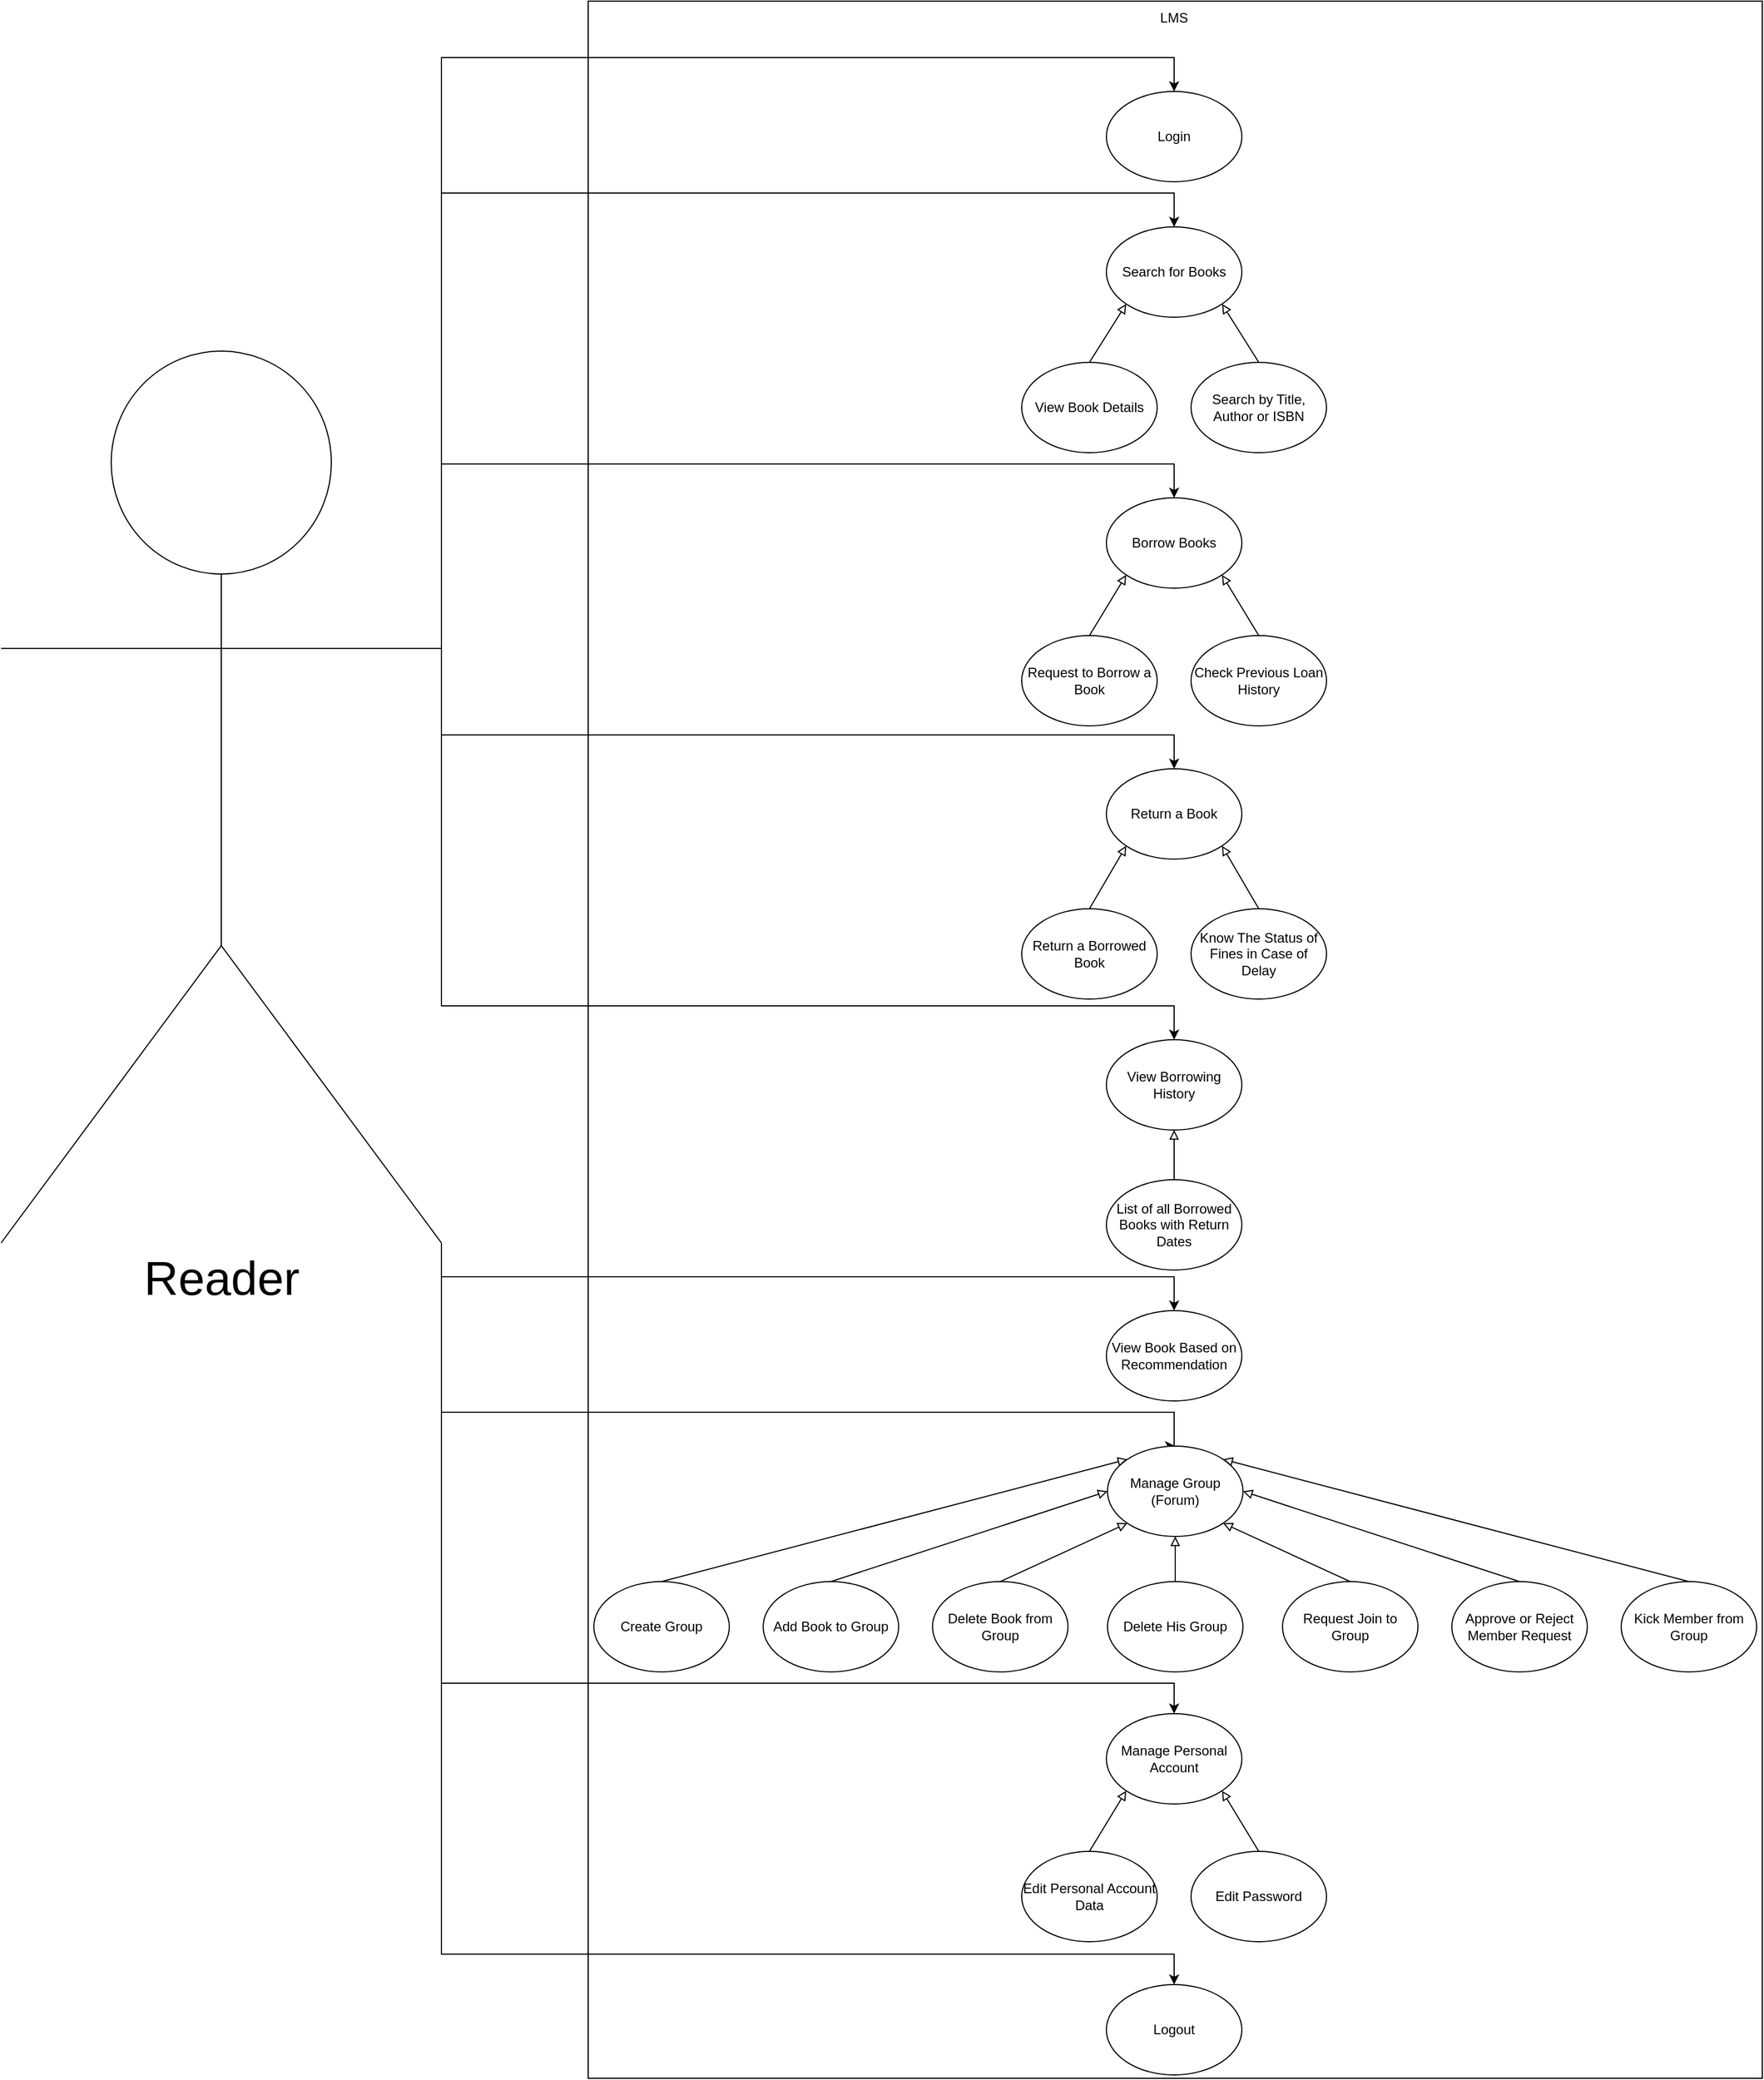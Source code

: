 <mxfile version="24.0.4" type="device">
  <diagram name="Page-1" id="0jMz_-cW_84kUPNI5Be5">
    <mxGraphModel dx="4350" dy="2070" grid="1" gridSize="10" guides="1" tooltips="1" connect="1" arrows="1" fold="1" page="1" pageScale="1" pageWidth="850" pageHeight="1100" math="0" shadow="0">
      <root>
        <mxCell id="0" />
        <mxCell id="1" parent="0" />
        <mxCell id="rwfCNAX4o9cNVtw4489R-1" value="" style="rounded=0;whiteSpace=wrap;html=1;fontSize=12;" parent="1" vertex="1">
          <mxGeometry x="-190" width="1040" height="1840" as="geometry" />
        </mxCell>
        <mxCell id="WxxNGjfml7JEy1HpZVWg-34" style="edgeStyle=orthogonalEdgeStyle;rounded=0;orthogonalLoop=1;jettySize=auto;html=1;exitX=1;exitY=1;exitDx=0;exitDy=0;exitPerimeter=0;entryX=0.5;entryY=0;entryDx=0;entryDy=0;fontSize=12;" parent="1" source="rwfCNAX4o9cNVtw4489R-2" target="WxxNGjfml7JEy1HpZVWg-17" edge="1">
          <mxGeometry relative="1" as="geometry">
            <Array as="points">
              <mxPoint x="-320" y="1130" />
              <mxPoint x="329" y="1130" />
            </Array>
          </mxGeometry>
        </mxCell>
        <mxCell id="WxxNGjfml7JEy1HpZVWg-35" style="edgeStyle=orthogonalEdgeStyle;rounded=0;orthogonalLoop=1;jettySize=auto;html=1;exitX=1;exitY=1;exitDx=0;exitDy=0;exitPerimeter=0;entryX=0.5;entryY=0;entryDx=0;entryDy=0;fontSize=12;" parent="1" source="rwfCNAX4o9cNVtw4489R-2" target="OdSCFhlOYcghcNEiFsWY-20" edge="1">
          <mxGeometry relative="1" as="geometry">
            <Array as="points">
              <mxPoint x="-320" y="1250" />
              <mxPoint x="329" y="1250" />
            </Array>
            <mxPoint x="329" y="1290" as="targetPoint" />
          </mxGeometry>
        </mxCell>
        <mxCell id="rwfCNAX4o9cNVtw4489R-2" value="&lt;font style=&quot;font-size: 42px;&quot;&gt;Reader&lt;/font&gt;" style="shape=umlActor;verticalLabelPosition=bottom;verticalAlign=top;html=1;outlineConnect=0;fontSize=12;" parent="1" vertex="1">
          <mxGeometry x="-710" y="310" width="390" height="790" as="geometry" />
        </mxCell>
        <mxCell id="rwfCNAX4o9cNVtw4489R-3" value="LMS" style="text;html=1;align=center;verticalAlign=middle;whiteSpace=wrap;rounded=0;fontSize=12;" parent="1" vertex="1">
          <mxGeometry x="299" width="60" height="30" as="geometry" />
        </mxCell>
        <mxCell id="rwfCNAX4o9cNVtw4489R-5" value="Search for Books" style="ellipse;whiteSpace=wrap;html=1;fontSize=12;" parent="1" vertex="1">
          <mxGeometry x="269" y="200" width="120" height="80" as="geometry" />
        </mxCell>
        <mxCell id="rwfCNAX4o9cNVtw4489R-6" value="Search by Title, Author or ISBN" style="ellipse;whiteSpace=wrap;html=1;fontSize=12;" parent="1" vertex="1">
          <mxGeometry x="344" y="320" width="120" height="80" as="geometry" />
        </mxCell>
        <mxCell id="rwfCNAX4o9cNVtw4489R-7" value="View Book Details" style="ellipse;whiteSpace=wrap;html=1;fontSize=12;" parent="1" vertex="1">
          <mxGeometry x="194" y="320" width="120" height="80" as="geometry" />
        </mxCell>
        <mxCell id="rwfCNAX4o9cNVtw4489R-8" value="Borrow Books" style="ellipse;whiteSpace=wrap;html=1;fontSize=12;" parent="1" vertex="1">
          <mxGeometry x="269" y="440" width="120" height="80" as="geometry" />
        </mxCell>
        <mxCell id="rwfCNAX4o9cNVtw4489R-9" value="" style="endArrow=none;html=1;rounded=0;exitX=0;exitY=1;exitDx=0;exitDy=0;entryX=0.5;entryY=0;entryDx=0;entryDy=0;endFill=0;startArrow=block;startFill=0;fontSize=12;" parent="1" source="rwfCNAX4o9cNVtw4489R-5" target="rwfCNAX4o9cNVtw4489R-7" edge="1">
          <mxGeometry width="50" height="50" relative="1" as="geometry">
            <mxPoint x="289" y="20" as="sourcePoint" />
            <mxPoint x="124" y="100" as="targetPoint" />
          </mxGeometry>
        </mxCell>
        <mxCell id="rwfCNAX4o9cNVtw4489R-10" value="" style="edgeLabel;html=1;align=center;verticalAlign=middle;resizable=0;points=[];fontSize=12;" parent="rwfCNAX4o9cNVtw4489R-9" vertex="1" connectable="0">
          <mxGeometry x="0.137" relative="1" as="geometry">
            <mxPoint as="offset" />
          </mxGeometry>
        </mxCell>
        <mxCell id="rwfCNAX4o9cNVtw4489R-11" value="" style="endArrow=none;html=1;rounded=0;exitX=1;exitY=1;exitDx=0;exitDy=0;entryX=0.5;entryY=0;entryDx=0;entryDy=0;endFill=0;startArrow=block;startFill=0;fontSize=12;" parent="1" source="rwfCNAX4o9cNVtw4489R-5" target="rwfCNAX4o9cNVtw4489R-6" edge="1">
          <mxGeometry width="50" height="50" relative="1" as="geometry">
            <mxPoint x="309" y="40" as="sourcePoint" />
            <mxPoint x="144" y="120" as="targetPoint" />
          </mxGeometry>
        </mxCell>
        <mxCell id="rwfCNAX4o9cNVtw4489R-12" value="" style="edgeLabel;html=1;align=center;verticalAlign=middle;resizable=0;points=[];fontSize=12;" parent="rwfCNAX4o9cNVtw4489R-11" vertex="1" connectable="0">
          <mxGeometry x="0.14" relative="1" as="geometry">
            <mxPoint as="offset" />
          </mxGeometry>
        </mxCell>
        <mxCell id="rwfCNAX4o9cNVtw4489R-13" value="View Borrowing History" style="ellipse;whiteSpace=wrap;html=1;fontSize=12;" parent="1" vertex="1">
          <mxGeometry x="269" y="920" width="120" height="80" as="geometry" />
        </mxCell>
        <mxCell id="rwfCNAX4o9cNVtw4489R-14" value="Return a Book" style="ellipse;whiteSpace=wrap;html=1;fontSize=12;" parent="1" vertex="1">
          <mxGeometry x="269" y="680" width="120" height="80" as="geometry" />
        </mxCell>
        <mxCell id="rwfCNAX4o9cNVtw4489R-15" value="Login" style="ellipse;whiteSpace=wrap;html=1;fontSize=12;" parent="1" vertex="1">
          <mxGeometry x="269" y="80" width="120" height="80" as="geometry" />
        </mxCell>
        <mxCell id="rwfCNAX4o9cNVtw4489R-23" value="List of all Borrowed Books with Return Dates" style="ellipse;whiteSpace=wrap;html=1;fontSize=12;" parent="1" vertex="1">
          <mxGeometry x="269" y="1044" width="120" height="80" as="geometry" />
        </mxCell>
        <mxCell id="rwfCNAX4o9cNVtw4489R-37" value="Manage Personal Account" style="ellipse;whiteSpace=wrap;html=1;fontSize=12;" parent="1" vertex="1">
          <mxGeometry x="269" y="1517" width="120" height="80" as="geometry" />
        </mxCell>
        <mxCell id="rwfCNAX4o9cNVtw4489R-55" value="" style="endArrow=none;html=1;rounded=0;exitX=0.5;exitY=1;exitDx=0;exitDy=0;entryX=0.5;entryY=0;entryDx=0;entryDy=0;edgeStyle=orthogonalEdgeStyle;curved=1;endFill=0;startArrow=block;startFill=0;fontSize=12;" parent="1" source="rwfCNAX4o9cNVtw4489R-13" target="rwfCNAX4o9cNVtw4489R-23" edge="1">
          <mxGeometry width="50" height="50" relative="1" as="geometry">
            <mxPoint x="329" y="1002" as="sourcePoint" />
            <mxPoint x="154" y="854" as="targetPoint" />
          </mxGeometry>
        </mxCell>
        <mxCell id="rwfCNAX4o9cNVtw4489R-56" value="" style="edgeLabel;html=1;align=center;verticalAlign=middle;resizable=0;points=[];fontSize=12;" parent="rwfCNAX4o9cNVtw4489R-55" vertex="1" connectable="0">
          <mxGeometry x="-0.055" y="-1" relative="1" as="geometry">
            <mxPoint as="offset" />
          </mxGeometry>
        </mxCell>
        <mxCell id="rwfCNAX4o9cNVtw4489R-59" value="" style="endArrow=classic;html=1;rounded=0;entryX=0.5;entryY=0;entryDx=0;entryDy=0;edgeStyle=orthogonalEdgeStyle;exitX=1;exitY=0.333;exitDx=0;exitDy=0;exitPerimeter=0;fontSize=12;" parent="1" source="rwfCNAX4o9cNVtw4489R-2" target="rwfCNAX4o9cNVtw4489R-15" edge="1">
          <mxGeometry width="50" height="50" relative="1" as="geometry">
            <mxPoint x="-310" y="280" as="sourcePoint" />
            <mxPoint x="20" y="770" as="targetPoint" />
            <Array as="points">
              <mxPoint x="-320" y="50" />
              <mxPoint x="329" y="50" />
            </Array>
          </mxGeometry>
        </mxCell>
        <mxCell id="rwfCNAX4o9cNVtw4489R-61" value="" style="endArrow=classic;html=1;rounded=0;entryX=0.5;entryY=0;entryDx=0;entryDy=0;exitX=1;exitY=0.333;exitDx=0;exitDy=0;exitPerimeter=0;edgeStyle=orthogonalEdgeStyle;fontSize=12;" parent="1" source="rwfCNAX4o9cNVtw4489R-2" target="rwfCNAX4o9cNVtw4489R-5" edge="1">
          <mxGeometry width="50" height="50" relative="1" as="geometry">
            <mxPoint x="-270" y="840" as="sourcePoint" />
            <mxPoint x="175" y="100" as="targetPoint" />
            <Array as="points">
              <mxPoint x="-320" y="170" />
              <mxPoint x="329" y="170" />
            </Array>
          </mxGeometry>
        </mxCell>
        <mxCell id="rwfCNAX4o9cNVtw4489R-62" value="" style="endArrow=classic;html=1;rounded=0;entryX=0.5;entryY=0;entryDx=0;entryDy=0;exitX=1;exitY=0.333;exitDx=0;exitDy=0;exitPerimeter=0;edgeStyle=orthogonalEdgeStyle;fontSize=12;" parent="1" source="rwfCNAX4o9cNVtw4489R-2" target="rwfCNAX4o9cNVtw4489R-8" edge="1">
          <mxGeometry width="50" height="50" relative="1" as="geometry">
            <mxPoint x="-250" y="910" as="sourcePoint" />
            <mxPoint x="185" y="110" as="targetPoint" />
            <Array as="points">
              <mxPoint x="-320" y="410" />
              <mxPoint x="329" y="410" />
            </Array>
          </mxGeometry>
        </mxCell>
        <mxCell id="rwfCNAX4o9cNVtw4489R-63" value="" style="endArrow=classic;html=1;rounded=0;entryX=0.5;entryY=0;entryDx=0;entryDy=0;exitX=1;exitY=0.333;exitDx=0;exitDy=0;exitPerimeter=0;edgeStyle=orthogonalEdgeStyle;fontSize=12;" parent="1" source="rwfCNAX4o9cNVtw4489R-2" target="rwfCNAX4o9cNVtw4489R-14" edge="1">
          <mxGeometry width="50" height="50" relative="1" as="geometry">
            <mxPoint x="-250" y="1040" as="sourcePoint" />
            <mxPoint x="225" y="280" as="targetPoint" />
            <Array as="points">
              <mxPoint x="-320" y="650" />
              <mxPoint x="329" y="650" />
            </Array>
          </mxGeometry>
        </mxCell>
        <mxCell id="rwfCNAX4o9cNVtw4489R-64" value="" style="endArrow=classic;html=1;rounded=0;entryX=0.5;entryY=0;entryDx=0;entryDy=0;exitX=1;exitY=0.333;exitDx=0;exitDy=0;exitPerimeter=0;edgeStyle=orthogonalEdgeStyle;fontSize=12;" parent="1" target="rwfCNAX4o9cNVtw4489R-13" edge="1" source="rwfCNAX4o9cNVtw4489R-2">
          <mxGeometry width="50" height="50" relative="1" as="geometry">
            <mxPoint x="-208" y="608.333" as="sourcePoint" />
            <mxPoint x="237" y="330" as="targetPoint" />
            <Array as="points">
              <mxPoint x="-320" y="890" />
              <mxPoint x="329" y="890" />
            </Array>
          </mxGeometry>
        </mxCell>
        <mxCell id="rwfCNAX4o9cNVtw4489R-65" value="" style="endArrow=classic;html=1;rounded=0;entryX=0.5;entryY=0;entryDx=0;entryDy=0;exitX=1;exitY=1;exitDx=0;exitDy=0;exitPerimeter=0;edgeStyle=orthogonalEdgeStyle;fontSize=12;" parent="1" target="rwfCNAX4o9cNVtw4489R-37" edge="1" source="rwfCNAX4o9cNVtw4489R-2">
          <mxGeometry width="50" height="50" relative="1" as="geometry">
            <mxPoint x="-209" y="608.333" as="sourcePoint" />
            <mxPoint x="238.5" y="390" as="targetPoint" />
            <Array as="points">
              <mxPoint x="-320" y="1490" />
              <mxPoint x="329" y="1490" />
            </Array>
          </mxGeometry>
        </mxCell>
        <mxCell id="rwfCNAX4o9cNVtw4489R-69" value="Check Previous Loan History" style="ellipse;whiteSpace=wrap;html=1;fontSize=12;" parent="1" vertex="1">
          <mxGeometry x="344" y="562" width="120" height="80" as="geometry" />
        </mxCell>
        <mxCell id="rwfCNAX4o9cNVtw4489R-70" value="Request to Borrow a Book" style="ellipse;whiteSpace=wrap;html=1;fontSize=12;" parent="1" vertex="1">
          <mxGeometry x="194" y="562" width="120" height="80" as="geometry" />
        </mxCell>
        <mxCell id="rwfCNAX4o9cNVtw4489R-71" value="" style="endArrow=none;html=1;rounded=0;exitX=0;exitY=1;exitDx=0;exitDy=0;entryX=0.5;entryY=0;entryDx=0;entryDy=0;endFill=0;startArrow=block;startFill=0;fontSize=12;" parent="1" source="rwfCNAX4o9cNVtw4489R-8" target="rwfCNAX4o9cNVtw4489R-70" edge="1">
          <mxGeometry width="50" height="50" relative="1" as="geometry">
            <mxPoint x="287" y="510" as="sourcePoint" />
            <mxPoint x="124" y="342" as="targetPoint" />
          </mxGeometry>
        </mxCell>
        <mxCell id="rwfCNAX4o9cNVtw4489R-72" value="" style="edgeLabel;html=1;align=center;verticalAlign=middle;resizable=0;points=[];fontSize=12;" parent="rwfCNAX4o9cNVtw4489R-71" vertex="1" connectable="0">
          <mxGeometry x="0.137" relative="1" as="geometry">
            <mxPoint as="offset" />
          </mxGeometry>
        </mxCell>
        <mxCell id="rwfCNAX4o9cNVtw4489R-73" value="" style="endArrow=none;html=1;rounded=0;exitX=1;exitY=1;exitDx=0;exitDy=0;entryX=0.5;entryY=0;entryDx=0;entryDy=0;endFill=0;startArrow=block;startFill=0;fontSize=12;" parent="1" source="rwfCNAX4o9cNVtw4489R-8" target="rwfCNAX4o9cNVtw4489R-69" edge="1">
          <mxGeometry width="50" height="50" relative="1" as="geometry">
            <mxPoint x="371" y="510" as="sourcePoint" />
            <mxPoint x="144" y="362" as="targetPoint" />
          </mxGeometry>
        </mxCell>
        <mxCell id="rwfCNAX4o9cNVtw4489R-74" value="" style="edgeLabel;html=1;align=center;verticalAlign=middle;resizable=0;points=[];fontSize=12;" parent="rwfCNAX4o9cNVtw4489R-73" vertex="1" connectable="0">
          <mxGeometry x="0.14" relative="1" as="geometry">
            <mxPoint as="offset" />
          </mxGeometry>
        </mxCell>
        <mxCell id="rwfCNAX4o9cNVtw4489R-75" value="Know The Status of Fines in Case of Delay" style="ellipse;whiteSpace=wrap;html=1;fontSize=12;" parent="1" vertex="1">
          <mxGeometry x="344" y="804" width="120" height="80" as="geometry" />
        </mxCell>
        <mxCell id="rwfCNAX4o9cNVtw4489R-76" value="Return a Borrowed Book" style="ellipse;whiteSpace=wrap;html=1;fontSize=12;" parent="1" vertex="1">
          <mxGeometry x="194" y="804" width="120" height="80" as="geometry" />
        </mxCell>
        <mxCell id="rwfCNAX4o9cNVtw4489R-77" value="" style="endArrow=none;html=1;rounded=0;exitX=0;exitY=1;exitDx=0;exitDy=0;entryX=0.5;entryY=0;entryDx=0;entryDy=0;endFill=0;startArrow=block;startFill=0;fontSize=12;" parent="1" source="rwfCNAX4o9cNVtw4489R-14" target="rwfCNAX4o9cNVtw4489R-76" edge="1">
          <mxGeometry width="50" height="50" relative="1" as="geometry">
            <mxPoint x="287" y="750" as="sourcePoint" />
            <mxPoint x="124" y="584" as="targetPoint" />
          </mxGeometry>
        </mxCell>
        <mxCell id="rwfCNAX4o9cNVtw4489R-78" value="" style="edgeLabel;html=1;align=center;verticalAlign=middle;resizable=0;points=[];fontSize=12;" parent="rwfCNAX4o9cNVtw4489R-77" vertex="1" connectable="0">
          <mxGeometry x="0.137" relative="1" as="geometry">
            <mxPoint as="offset" />
          </mxGeometry>
        </mxCell>
        <mxCell id="rwfCNAX4o9cNVtw4489R-79" value="" style="endArrow=none;html=1;rounded=0;exitX=1;exitY=1;exitDx=0;exitDy=0;entryX=0.5;entryY=0;entryDx=0;entryDy=0;endFill=0;startArrow=block;startFill=0;fontSize=12;" parent="1" source="rwfCNAX4o9cNVtw4489R-14" target="rwfCNAX4o9cNVtw4489R-75" edge="1">
          <mxGeometry width="50" height="50" relative="1" as="geometry">
            <mxPoint x="371" y="750" as="sourcePoint" />
            <mxPoint x="144" y="604" as="targetPoint" />
          </mxGeometry>
        </mxCell>
        <mxCell id="rwfCNAX4o9cNVtw4489R-80" value="" style="edgeLabel;html=1;align=center;verticalAlign=middle;resizable=0;points=[];fontSize=12;" parent="rwfCNAX4o9cNVtw4489R-79" vertex="1" connectable="0">
          <mxGeometry x="0.14" relative="1" as="geometry">
            <mxPoint as="offset" />
          </mxGeometry>
        </mxCell>
        <mxCell id="rwfCNAX4o9cNVtw4489R-81" value="Edit Password" style="ellipse;whiteSpace=wrap;html=1;fontSize=12;" parent="1" vertex="1">
          <mxGeometry x="344" y="1639" width="120" height="80" as="geometry" />
        </mxCell>
        <mxCell id="rwfCNAX4o9cNVtw4489R-82" value="Edit Personal Account Data" style="ellipse;whiteSpace=wrap;html=1;fontSize=12;" parent="1" vertex="1">
          <mxGeometry x="194" y="1639" width="120" height="80" as="geometry" />
        </mxCell>
        <mxCell id="rwfCNAX4o9cNVtw4489R-83" value="" style="endArrow=none;html=1;rounded=0;exitX=1;exitY=1;exitDx=0;exitDy=0;entryX=0.5;entryY=0;entryDx=0;entryDy=0;endFill=0;startArrow=block;startFill=0;fontSize=12;" parent="1" source="rwfCNAX4o9cNVtw4489R-37" target="rwfCNAX4o9cNVtw4489R-81" edge="1">
          <mxGeometry width="50" height="50" relative="1" as="geometry">
            <mxPoint x="371" y="1587" as="sourcePoint" />
            <mxPoint x="114" y="1409" as="targetPoint" />
          </mxGeometry>
        </mxCell>
        <mxCell id="rwfCNAX4o9cNVtw4489R-84" value="" style="edgeLabel;html=1;align=center;verticalAlign=middle;resizable=0;points=[];fontSize=12;" parent="rwfCNAX4o9cNVtw4489R-83" vertex="1" connectable="0">
          <mxGeometry x="0.117" y="1" relative="1" as="geometry">
            <mxPoint as="offset" />
          </mxGeometry>
        </mxCell>
        <mxCell id="rwfCNAX4o9cNVtw4489R-85" value="" style="endArrow=none;html=1;rounded=0;exitX=0;exitY=1;exitDx=0;exitDy=0;entryX=0.5;entryY=0;entryDx=0;entryDy=0;endFill=0;startArrow=block;startFill=0;fontSize=12;" parent="1" source="rwfCNAX4o9cNVtw4489R-37" target="rwfCNAX4o9cNVtw4489R-82" edge="1">
          <mxGeometry width="50" height="50" relative="1" as="geometry">
            <mxPoint x="287" y="1587" as="sourcePoint" />
            <mxPoint x="124" y="1419" as="targetPoint" />
          </mxGeometry>
        </mxCell>
        <mxCell id="rwfCNAX4o9cNVtw4489R-86" value="" style="edgeLabel;html=1;align=center;verticalAlign=middle;resizable=0;points=[];fontSize=12;" parent="rwfCNAX4o9cNVtw4489R-85" vertex="1" connectable="0">
          <mxGeometry x="0.147" y="-1" relative="1" as="geometry">
            <mxPoint as="offset" />
          </mxGeometry>
        </mxCell>
        <mxCell id="rwfCNAX4o9cNVtw4489R-87" value="Logout" style="ellipse;whiteSpace=wrap;html=1;fontSize=12;" parent="1" vertex="1">
          <mxGeometry x="269" y="1757" width="120" height="80" as="geometry" />
        </mxCell>
        <mxCell id="rwfCNAX4o9cNVtw4489R-88" value="" style="endArrow=classic;html=1;rounded=0;entryX=0.5;entryY=0;entryDx=0;entryDy=0;exitX=1;exitY=1;exitDx=0;exitDy=0;exitPerimeter=0;edgeStyle=orthogonalEdgeStyle;fontSize=12;" parent="1" target="rwfCNAX4o9cNVtw4489R-87" edge="1" source="rwfCNAX4o9cNVtw4489R-2">
          <mxGeometry width="50" height="50" relative="1" as="geometry">
            <mxPoint x="-208" y="1135" as="sourcePoint" />
            <mxPoint x="-103" y="170" as="targetPoint" />
            <Array as="points">
              <mxPoint x="-320" y="1730" />
              <mxPoint x="329" y="1730" />
            </Array>
          </mxGeometry>
        </mxCell>
        <mxCell id="WxxNGjfml7JEy1HpZVWg-17" value="View Book Based on Recommendation" style="ellipse;whiteSpace=wrap;html=1;fontSize=12;" parent="1" vertex="1">
          <mxGeometry x="269" y="1160" width="120" height="80" as="geometry" />
        </mxCell>
        <mxCell id="OdSCFhlOYcghcNEiFsWY-20" value="&lt;span style=&quot;font-size: 12px;&quot;&gt;Manage Group (Forum)&lt;/span&gt;" style="ellipse;whiteSpace=wrap;html=1;fontSize=12;" vertex="1" parent="1">
          <mxGeometry x="270" y="1280" width="120" height="80" as="geometry" />
        </mxCell>
        <mxCell id="OdSCFhlOYcghcNEiFsWY-21" value="&lt;span style=&quot;font-size: 12px;&quot;&gt;Request Join to Group&lt;/span&gt;" style="ellipse;whiteSpace=wrap;html=1;fontSize=12;" vertex="1" parent="1">
          <mxGeometry x="425" y="1400" width="120" height="80" as="geometry" />
        </mxCell>
        <mxCell id="OdSCFhlOYcghcNEiFsWY-22" value="&lt;font style=&quot;font-size: 12px;&quot;&gt;Approve or Reject Member Request&lt;/font&gt;" style="ellipse;whiteSpace=wrap;html=1;fontSize=12;" vertex="1" parent="1">
          <mxGeometry x="575" y="1400" width="120" height="80" as="geometry" />
        </mxCell>
        <mxCell id="OdSCFhlOYcghcNEiFsWY-23" value="&lt;span style=&quot;font-size: 12px;&quot;&gt;Delete His Group&lt;/span&gt;" style="ellipse;whiteSpace=wrap;html=1;fontSize=12;" vertex="1" parent="1">
          <mxGeometry x="270" y="1400" width="120" height="80" as="geometry" />
        </mxCell>
        <mxCell id="OdSCFhlOYcghcNEiFsWY-24" value="&lt;span style=&quot;font-size: 12px;&quot;&gt;Create Group&lt;/span&gt;" style="ellipse;whiteSpace=wrap;html=1;fontSize=12;" vertex="1" parent="1">
          <mxGeometry x="-185" y="1400" width="120" height="80" as="geometry" />
        </mxCell>
        <mxCell id="OdSCFhlOYcghcNEiFsWY-25" value="&lt;span style=&quot;font-size: 12px;&quot;&gt;Add Book to Group&lt;/span&gt;" style="ellipse;whiteSpace=wrap;html=1;fontSize=12;" vertex="1" parent="1">
          <mxGeometry x="-35" y="1400" width="120" height="80" as="geometry" />
        </mxCell>
        <mxCell id="OdSCFhlOYcghcNEiFsWY-26" value="&lt;span style=&quot;font-size: 12px;&quot;&gt;Delete Book from Group&lt;/span&gt;" style="ellipse;whiteSpace=wrap;html=1;fontSize=12;" vertex="1" parent="1">
          <mxGeometry x="115" y="1400" width="120" height="80" as="geometry" />
        </mxCell>
        <mxCell id="OdSCFhlOYcghcNEiFsWY-27" value="&lt;font style=&quot;font-size: 12px;&quot;&gt;Kick Member from Group&lt;/font&gt;" style="ellipse;whiteSpace=wrap;html=1;fontSize=12;" vertex="1" parent="1">
          <mxGeometry x="725" y="1400" width="120" height="80" as="geometry" />
        </mxCell>
        <mxCell id="OdSCFhlOYcghcNEiFsWY-28" value="" style="endArrow=none;html=1;rounded=0;exitX=0;exitY=0;exitDx=0;exitDy=0;entryX=0.5;entryY=0;entryDx=0;entryDy=0;endFill=0;startArrow=block;startFill=0;fontSize=12;" edge="1" parent="1" source="OdSCFhlOYcghcNEiFsWY-20" target="OdSCFhlOYcghcNEiFsWY-24">
          <mxGeometry width="50" height="50" relative="1" as="geometry">
            <mxPoint x="288" y="1292" as="sourcePoint" />
            <mxPoint x="115" y="1170" as="targetPoint" />
          </mxGeometry>
        </mxCell>
        <mxCell id="OdSCFhlOYcghcNEiFsWY-30" value="" style="endArrow=none;html=1;rounded=0;exitX=1;exitY=1;exitDx=0;exitDy=0;entryX=0.5;entryY=0;entryDx=0;entryDy=0;endFill=0;startArrow=block;startFill=0;fontSize=12;" edge="1" parent="1" source="OdSCFhlOYcghcNEiFsWY-20" target="OdSCFhlOYcghcNEiFsWY-21">
          <mxGeometry width="50" height="50" relative="1" as="geometry">
            <mxPoint x="372" y="1348" as="sourcePoint" />
            <mxPoint x="125" y="1180" as="targetPoint" />
          </mxGeometry>
        </mxCell>
        <mxCell id="OdSCFhlOYcghcNEiFsWY-32" value="" style="endArrow=none;html=1;rounded=0;exitX=1;exitY=0.5;exitDx=0;exitDy=0;entryX=0.5;entryY=0;entryDx=0;entryDy=0;endFill=0;startArrow=block;startFill=0;fontSize=12;" edge="1" parent="1" source="OdSCFhlOYcghcNEiFsWY-20" target="OdSCFhlOYcghcNEiFsWY-22">
          <mxGeometry width="50" height="50" relative="1" as="geometry">
            <mxPoint x="390" y="1320" as="sourcePoint" />
            <mxPoint x="635" y="1390" as="targetPoint" />
          </mxGeometry>
        </mxCell>
        <mxCell id="OdSCFhlOYcghcNEiFsWY-34" value="" style="endArrow=none;html=1;rounded=0;exitX=1;exitY=0;exitDx=0;exitDy=0;entryX=0.5;entryY=0;entryDx=0;entryDy=0;endFill=0;startArrow=block;startFill=0;fontSize=12;" edge="1" parent="1" source="OdSCFhlOYcghcNEiFsWY-20" target="OdSCFhlOYcghcNEiFsWY-27">
          <mxGeometry width="50" height="50" relative="1" as="geometry">
            <mxPoint x="372" y="1292" as="sourcePoint" />
            <mxPoint x="145" y="1200" as="targetPoint" />
          </mxGeometry>
        </mxCell>
        <mxCell id="OdSCFhlOYcghcNEiFsWY-36" value="" style="endArrow=none;html=1;rounded=0;exitX=0.5;exitY=1;exitDx=0;exitDy=0;entryX=0.5;entryY=0;entryDx=0;entryDy=0;edgeStyle=orthogonalEdgeStyle;curved=1;endFill=0;startArrow=block;startFill=0;fontSize=12;" edge="1" parent="1" source="OdSCFhlOYcghcNEiFsWY-20" target="OdSCFhlOYcghcNEiFsWY-23">
          <mxGeometry width="50" height="50" relative="1" as="geometry">
            <mxPoint x="330" y="1360" as="sourcePoint" />
            <mxPoint x="155" y="1210" as="targetPoint" />
          </mxGeometry>
        </mxCell>
        <mxCell id="OdSCFhlOYcghcNEiFsWY-38" value="" style="endArrow=none;html=1;rounded=0;exitX=0;exitY=1;exitDx=0;exitDy=0;entryX=0.5;entryY=0;entryDx=0;entryDy=0;endFill=0;startArrow=block;startFill=0;fontSize=12;" edge="1" parent="1" source="OdSCFhlOYcghcNEiFsWY-20" target="OdSCFhlOYcghcNEiFsWY-26">
          <mxGeometry width="50" height="50" relative="1" as="geometry">
            <mxPoint x="288" y="1348" as="sourcePoint" />
            <mxPoint x="165" y="1220" as="targetPoint" />
          </mxGeometry>
        </mxCell>
        <mxCell id="OdSCFhlOYcghcNEiFsWY-40" value="" style="endArrow=none;html=1;rounded=0;exitX=0;exitY=0.5;exitDx=0;exitDy=0;entryX=0.5;entryY=0;entryDx=0;entryDy=0;endFill=0;startArrow=block;startFill=0;fontSize=12;" edge="1" parent="1" source="OdSCFhlOYcghcNEiFsWY-20" target="OdSCFhlOYcghcNEiFsWY-25">
          <mxGeometry width="50" height="50" relative="1" as="geometry">
            <mxPoint x="270" y="1320" as="sourcePoint" />
            <mxPoint x="175" y="1230" as="targetPoint" />
          </mxGeometry>
        </mxCell>
      </root>
    </mxGraphModel>
  </diagram>
</mxfile>
